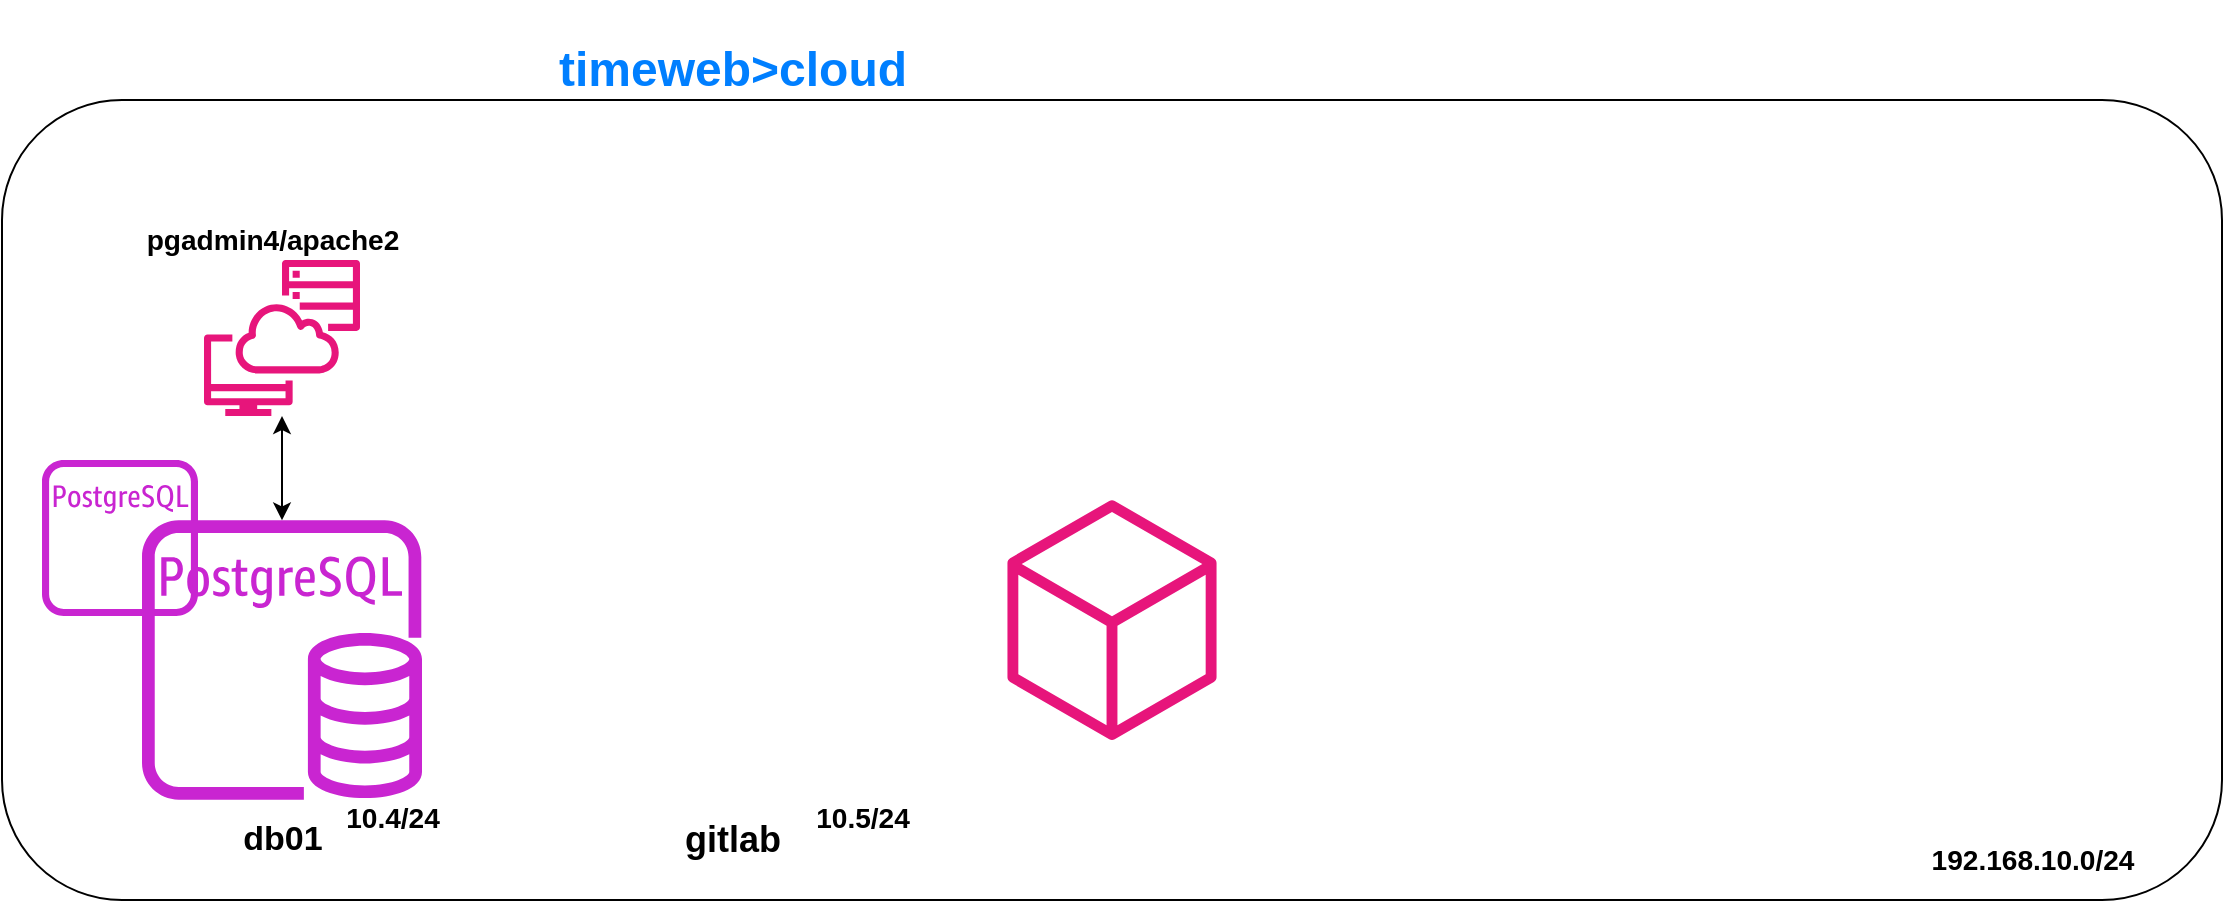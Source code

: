 <mxfile version="24.2.0" type="github">
  <diagram name="Страница — 1" id="GFAsSLpkDOocdh42TMkq">
    <mxGraphModel dx="1555" dy="5022" grid="1" gridSize="10" guides="1" tooltips="1" connect="1" arrows="1" fold="1" page="1" pageScale="1" pageWidth="1169" pageHeight="827" background="#ffffff" math="0" shadow="0">
      <root>
        <mxCell id="0" />
        <mxCell id="1" parent="0" />
        <mxCell id="s9o5hldAP5yXx8lMgUyK-1" value="" style="rounded=1;whiteSpace=wrap;html=1;fillColor=none;" vertex="1" parent="1">
          <mxGeometry x="40" y="-4080" width="1110" height="400" as="geometry" />
        </mxCell>
        <mxCell id="s9o5hldAP5yXx8lMgUyK-2" value="&lt;h1&gt;&lt;font color=&quot;#007fff&quot;&gt;timeweb&amp;gt;cloud&lt;/font&gt;&lt;/h1&gt;" style="text;html=1;align=center;verticalAlign=middle;resizable=0;points=[];autosize=1;strokeColor=none;fillColor=none;" vertex="1" parent="1">
          <mxGeometry x="305" y="-4130" width="200" height="70" as="geometry" />
        </mxCell>
        <mxCell id="s9o5hldAP5yXx8lMgUyK-3" value="&lt;h3&gt;192.168.10.0/24&lt;/h3&gt;" style="text;html=1;align=center;verticalAlign=middle;resizable=0;points=[];autosize=1;strokeColor=none;fillColor=none;" vertex="1" parent="1">
          <mxGeometry x="990" y="-3730" width="130" height="60" as="geometry" />
        </mxCell>
        <mxCell id="s9o5hldAP5yXx8lMgUyK-5" value="&lt;h3&gt;&lt;font style=&quot;font-size: 17px;&quot;&gt;db01&lt;/font&gt;&lt;/h3&gt;" style="text;html=1;align=center;verticalAlign=middle;resizable=0;points=[];autosize=1;strokeColor=none;fillColor=none;" vertex="1" parent="1">
          <mxGeometry x="150" y="-3740" width="60" height="60" as="geometry" />
        </mxCell>
        <mxCell id="s9o5hldAP5yXx8lMgUyK-6" value="&lt;h3&gt;10.4/24&lt;/h3&gt;" style="text;html=1;align=center;verticalAlign=middle;resizable=0;points=[];autosize=1;strokeColor=none;fillColor=none;" vertex="1" parent="1">
          <mxGeometry x="200" y="-3751" width="70" height="60" as="geometry" />
        </mxCell>
        <mxCell id="s9o5hldAP5yXx8lMgUyK-7" value="" style="sketch=0;outlineConnect=0;fontColor=#232F3E;gradientColor=none;fillColor=#C925D1;strokeColor=none;dashed=0;verticalLabelPosition=bottom;verticalAlign=top;align=center;html=1;fontSize=12;fontStyle=0;aspect=fixed;pointerEvents=1;shape=mxgraph.aws4.rds_postgresql_instance_alt;" vertex="1" parent="1">
          <mxGeometry x="60" y="-3900" width="78" height="78" as="geometry" />
        </mxCell>
        <mxCell id="s9o5hldAP5yXx8lMgUyK-9" value="" style="sketch=0;outlineConnect=0;fontColor=#232F3E;gradientColor=none;fillColor=#E7157B;strokeColor=none;dashed=0;verticalLabelPosition=bottom;verticalAlign=top;align=center;html=1;fontSize=12;fontStyle=0;aspect=fixed;pointerEvents=1;shape=mxgraph.aws4.systems_manager_session_manager;" vertex="1" parent="1">
          <mxGeometry x="141" y="-4000" width="78" height="78" as="geometry" />
        </mxCell>
        <mxCell id="s9o5hldAP5yXx8lMgUyK-4" value="" style="sketch=0;outlineConnect=0;fontColor=#232F3E;gradientColor=none;fillColor=#C925D1;strokeColor=none;dashed=0;verticalLabelPosition=bottom;verticalAlign=top;align=center;html=1;fontSize=12;fontStyle=0;aspect=fixed;pointerEvents=1;shape=mxgraph.aws4.rds_postgresql_instance;" vertex="1" parent="1">
          <mxGeometry x="110" y="-3870" width="140" height="140" as="geometry" />
        </mxCell>
        <mxCell id="s9o5hldAP5yXx8lMgUyK-10" value="&lt;h3&gt;pgadmin4/apache2&lt;br&gt;&lt;/h3&gt;" style="text;html=1;align=center;verticalAlign=middle;resizable=0;points=[];autosize=1;strokeColor=none;fillColor=none;" vertex="1" parent="1">
          <mxGeometry x="100" y="-4040" width="150" height="60" as="geometry" />
        </mxCell>
        <mxCell id="s9o5hldAP5yXx8lMgUyK-11" value="" style="endArrow=classic;startArrow=classic;html=1;rounded=0;" edge="1" parent="1" source="s9o5hldAP5yXx8lMgUyK-4" target="s9o5hldAP5yXx8lMgUyK-9">
          <mxGeometry width="50" height="50" relative="1" as="geometry">
            <mxPoint x="550" y="-3800" as="sourcePoint" />
            <mxPoint x="350" y="-3640" as="targetPoint" />
          </mxGeometry>
        </mxCell>
        <mxCell id="s9o5hldAP5yXx8lMgUyK-12" value="" style="shape=image;html=1;verticalAlign=top;verticalLabelPosition=bottom;labelBackgroundColor=#ffffff;imageAspect=0;aspect=fixed;image=https://cdn1.iconfinder.com/data/icons/unicons-line-vol-3/24/gitlab-128.png" vertex="1" parent="1">
          <mxGeometry x="320" y="-3885" width="170" height="170" as="geometry" />
        </mxCell>
        <mxCell id="s9o5hldAP5yXx8lMgUyK-13" value="&lt;h3&gt;10.5/24&lt;/h3&gt;" style="text;html=1;align=center;verticalAlign=middle;resizable=0;points=[];autosize=1;strokeColor=none;fillColor=none;" vertex="1" parent="1">
          <mxGeometry x="435" y="-3751" width="70" height="60" as="geometry" />
        </mxCell>
        <mxCell id="s9o5hldAP5yXx8lMgUyK-14" value="&lt;h2&gt;gitlab&lt;/h2&gt;" style="text;html=1;align=center;verticalAlign=middle;resizable=0;points=[];autosize=1;strokeColor=none;fillColor=none;" vertex="1" parent="1">
          <mxGeometry x="370" y="-3740" width="70" height="60" as="geometry" />
        </mxCell>
        <mxCell id="s9o5hldAP5yXx8lMgUyK-16" value="" style="sketch=0;outlineConnect=0;fontColor=#232F3E;gradientColor=none;fillColor=#E7157B;strokeColor=none;dashed=0;verticalLabelPosition=bottom;verticalAlign=top;align=center;html=1;fontSize=12;fontStyle=0;aspect=fixed;pointerEvents=1;shape=mxgraph.aws4.resources;" vertex="1" parent="1">
          <mxGeometry x="542.69" y="-3880" width="104.62" height="120" as="geometry" />
        </mxCell>
      </root>
    </mxGraphModel>
  </diagram>
</mxfile>
